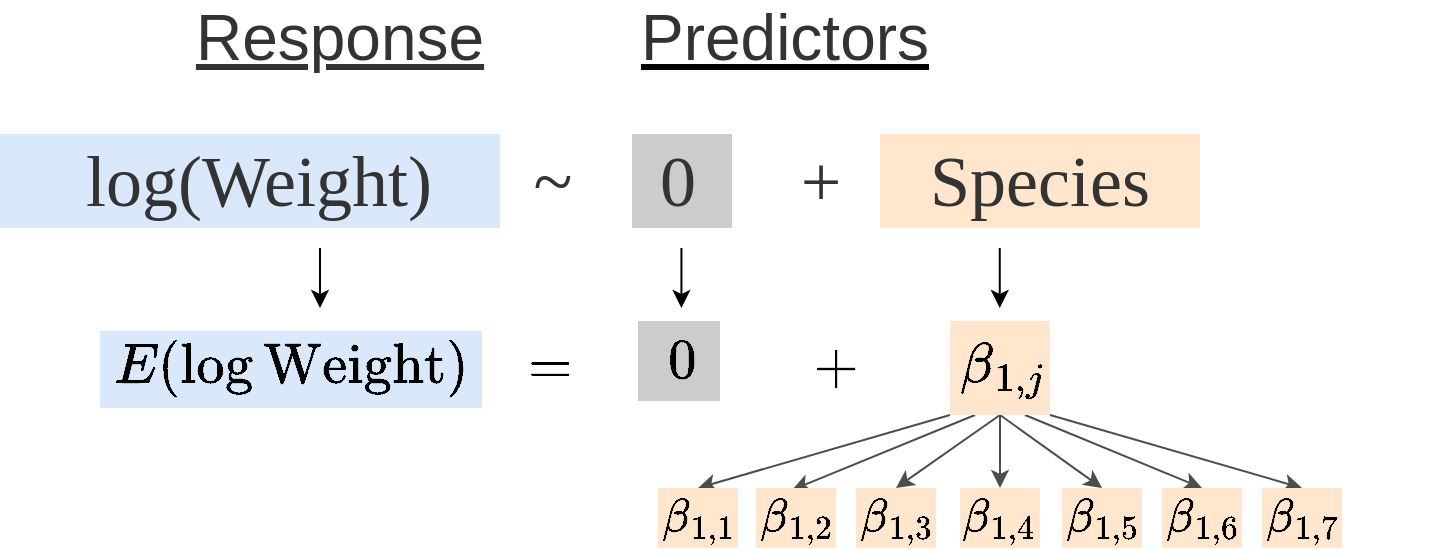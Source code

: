 <mxfile version="13.0.3" type="device"><diagram id="x4DUtWrtQSSHCOGQ2uvx" name="Page-1"><mxGraphModel dx="937" dy="563" grid="1" gridSize="10" guides="1" tooltips="1" connect="1" arrows="1" fold="1" page="1" pageScale="1" pageWidth="850" pageHeight="1100" math="1" shadow="0" extFonts="Fira Code^https://fonts.googleapis.com/css?family=Fira+Code"><root><mxCell id="0"/><mxCell id="1" parent="0"/><mxCell id="tVuXtK08-FD9287AxWrC-23" value="&lt;span style=&quot;font-family: &amp;#34;fira code&amp;#34; ; font-size: 36px ; font-style: normal ; font-weight: 400 ; letter-spacing: normal ; text-align: center ; text-indent: 0px ; text-transform: none ; word-spacing: 0px ; float: none ; display: inline&quot;&gt;&lt;font color=&quot;#333333&quot;&gt;Species&lt;/font&gt;&lt;/span&gt;" style="rounded=0;whiteSpace=wrap;html=1;strokeColor=none;fillColor=#ffe6cc;labelBackgroundColor=none;" parent="1" vertex="1"><mxGeometry x="590" y="273" width="160" height="47" as="geometry"/></mxCell><mxCell id="tVuXtK08-FD9287AxWrC-63" style="edgeStyle=none;rounded=0;orthogonalLoop=1;jettySize=auto;html=1;exitX=0;exitY=1;exitDx=0;exitDy=0;entryX=0.5;entryY=0;entryDx=0;entryDy=0;strokeColor=#4D4D4D;fontFamily=Verdana;fontSize=19;fontColor=#333333;" parent="1" source="tVuXtK08-FD9287AxWrC-22" target="tVuXtK08-FD9287AxWrC-42" edge="1"><mxGeometry relative="1" as="geometry"/></mxCell><mxCell id="tVuXtK08-FD9287AxWrC-64" style="edgeStyle=none;rounded=0;orthogonalLoop=1;jettySize=auto;html=1;exitX=0.25;exitY=1;exitDx=0;exitDy=0;entryX=0.45;entryY=0.033;entryDx=0;entryDy=0;entryPerimeter=0;strokeColor=#4D4D4D;fontFamily=Verdana;fontSize=19;fontColor=#333333;" parent="1" source="tVuXtK08-FD9287AxWrC-22" target="tVuXtK08-FD9287AxWrC-45" edge="1"><mxGeometry relative="1" as="geometry"/></mxCell><mxCell id="tVuXtK08-FD9287AxWrC-65" style="edgeStyle=none;rounded=0;orthogonalLoop=1;jettySize=auto;html=1;exitX=0.5;exitY=1;exitDx=0;exitDy=0;entryX=0.5;entryY=0;entryDx=0;entryDy=0;strokeColor=#4D4D4D;fontFamily=Verdana;fontSize=19;fontColor=#333333;" parent="1" source="tVuXtK08-FD9287AxWrC-22" target="tVuXtK08-FD9287AxWrC-47" edge="1"><mxGeometry relative="1" as="geometry"/></mxCell><mxCell id="tVuXtK08-FD9287AxWrC-66" style="edgeStyle=none;rounded=0;orthogonalLoop=1;jettySize=auto;html=1;exitX=0.5;exitY=1;exitDx=0;exitDy=0;entryX=0.5;entryY=0;entryDx=0;entryDy=0;strokeColor=#4D4D4D;fontFamily=Verdana;fontSize=19;fontColor=#333333;" parent="1" source="tVuXtK08-FD9287AxWrC-22" target="tVuXtK08-FD9287AxWrC-49" edge="1"><mxGeometry relative="1" as="geometry"/></mxCell><mxCell id="tVuXtK08-FD9287AxWrC-67" style="edgeStyle=none;rounded=0;orthogonalLoop=1;jettySize=auto;html=1;exitX=0.75;exitY=1;exitDx=0;exitDy=0;entryX=0.5;entryY=0;entryDx=0;entryDy=0;strokeColor=#4D4D4D;fontFamily=Verdana;fontSize=19;fontColor=#333333;" parent="1" source="tVuXtK08-FD9287AxWrC-22" target="tVuXtK08-FD9287AxWrC-51" edge="1"><mxGeometry relative="1" as="geometry"/></mxCell><mxCell id="tVuXtK08-FD9287AxWrC-68" style="edgeStyle=none;rounded=0;orthogonalLoop=1;jettySize=auto;html=1;exitX=1;exitY=1;exitDx=0;exitDy=0;entryX=0.5;entryY=0;entryDx=0;entryDy=0;strokeColor=#4D4D4D;fontFamily=Verdana;fontSize=19;fontColor=#333333;" parent="1" source="tVuXtK08-FD9287AxWrC-22" target="tVuXtK08-FD9287AxWrC-54" edge="1"><mxGeometry relative="1" as="geometry"/></mxCell><mxCell id="bJseXkU3CiyeGBj7Vjsn-4" style="edgeStyle=orthogonalEdgeStyle;rounded=0;orthogonalLoop=1;jettySize=auto;html=1;exitX=0.5;exitY=1;exitDx=0;exitDy=0;entryX=0.5;entryY=0;entryDx=0;entryDy=0;strokeColor=#4D4D4D;" parent="1" source="tVuXtK08-FD9287AxWrC-22" target="tVuXtK08-FD9287AxWrC-69" edge="1"><mxGeometry relative="1" as="geometry"/></mxCell><mxCell id="tVuXtK08-FD9287AxWrC-22" value="" style="rounded=0;whiteSpace=wrap;html=1;strokeColor=none;fillColor=#ffe6cc;" parent="1" vertex="1"><mxGeometry x="625" y="366.5" width="50" height="47" as="geometry"/></mxCell><mxCell id="tVuXtK08-FD9287AxWrC-21" value="" style="rounded=0;whiteSpace=wrap;html=1;strokeColor=none;fillColor=#CCCCCC;fontColor=#333333;" parent="1" vertex="1"><mxGeometry x="466" y="273" width="50" height="47" as="geometry"/></mxCell><mxCell id="tVuXtK08-FD9287AxWrC-15" value="" style="rounded=0;whiteSpace=wrap;html=1;strokeColor=none;fillColor=#dae8fc;" parent="1" vertex="1"><mxGeometry x="150" y="273" width="250" height="47" as="geometry"/></mxCell><mxCell id="tVuXtK08-FD9287AxWrC-1" value="&lt;font style=&quot;font-size: 36px&quot; color=&quot;#333333&quot;&gt;log(Weight)&lt;/font&gt;" style="text;html=1;strokeColor=none;fillColor=none;align=center;verticalAlign=middle;whiteSpace=wrap;rounded=0;fontFamily=Fira Code;FType=g;" parent="1" vertex="1"><mxGeometry x="157.5" y="261.5" width="242.5" height="70" as="geometry"/></mxCell><mxCell id="tVuXtK08-FD9287AxWrC-3" value="&lt;font style=&quot;font-size: 24px&quot;&gt;$$=$$&lt;/font&gt;" style="text;html=1;strokeColor=none;fillColor=none;align=center;verticalAlign=middle;whiteSpace=wrap;rounded=0;" parent="1" vertex="1"><mxGeometry x="405" y="380" width="40" height="20" as="geometry"/></mxCell><mxCell id="tVuXtK08-FD9287AxWrC-7" value="&lt;font style=&quot;font-size: 24px&quot;&gt;$$\beta_{1, j}$$&lt;/font&gt;" style="text;html=1;strokeColor=none;fillColor=none;align=center;verticalAlign=middle;whiteSpace=wrap;rounded=0;" parent="1" vertex="1"><mxGeometry x="629" y="380" width="44" height="20" as="geometry"/></mxCell><mxCell id="tVuXtK08-FD9287AxWrC-12" value="" style="endArrow=classic;html=1;" parent="1" edge="1"><mxGeometry width="50" height="50" relative="1" as="geometry"><mxPoint x="310" y="330" as="sourcePoint"/><mxPoint x="310" y="360" as="targetPoint"/></mxGeometry></mxCell><mxCell id="tVuXtK08-FD9287AxWrC-14" value="" style="endArrow=classic;html=1;" parent="1" edge="1"><mxGeometry width="50" height="50" relative="1" as="geometry"><mxPoint x="649.88" y="330" as="sourcePoint"/><mxPoint x="649.88" y="360" as="targetPoint"/></mxGeometry></mxCell><mxCell id="tVuXtK08-FD9287AxWrC-26" value="&lt;font style=&quot;font-size: 32px;&quot; face=&quot;Arial&quot;&gt;Response&lt;/font&gt;" style="text;html=1;strokeColor=none;fillColor=none;align=center;verticalAlign=middle;whiteSpace=wrap;rounded=0;fontStyle=4;fontFamily=Verdana;labelBackgroundColor=none;fontColor=#333333;fontSize=32;" parent="1" vertex="1"><mxGeometry x="240" y="210" width="160" height="30" as="geometry"/></mxCell><mxCell id="tVuXtK08-FD9287AxWrC-30" value="&lt;font style=&quot;font-size: 32px;&quot; color=&quot;#333333&quot; face=&quot;Arial&quot;&gt;Predictors&lt;/font&gt;" style="text;html=1;strokeColor=none;fillColor=none;align=center;verticalAlign=middle;whiteSpace=wrap;rounded=0;fontStyle=4;fontFamily=Verdana;fontSize=32;" parent="1" vertex="1"><mxGeometry x="460" y="210" width="165" height="30" as="geometry"/></mxCell><mxCell id="tVuXtK08-FD9287AxWrC-34" value="&lt;div style=&quot;text-align: center&quot;&gt;&lt;span style=&quot;font-size: 36px&quot;&gt;&lt;font face=&quot;fira code&quot;&gt;0&lt;/font&gt;&lt;/span&gt;&lt;/div&gt;" style="text;whiteSpace=wrap;html=1;fontFamily=Verdana;fontColor=#333333;labelBackgroundColor=none;" parent="1" vertex="1"><mxGeometry x="478" y="268.5" width="29" height="40" as="geometry"/></mxCell><mxCell id="tVuXtK08-FD9287AxWrC-35" value="&lt;font color=&quot;#333333&quot;&gt;&lt;span style=&quot;font-size: 36px&quot;&gt;~&lt;/span&gt;&lt;/font&gt;" style="text;html=1;strokeColor=none;fillColor=none;align=center;verticalAlign=middle;whiteSpace=wrap;rounded=0;fontFamily=Fira Code;FType=g;" parent="1" vertex="1"><mxGeometry x="405" y="261.5" width="42.5" height="70" as="geometry"/></mxCell><mxCell id="tVuXtK08-FD9287AxWrC-40" value="&lt;font style=&quot;font-size: 36px&quot; face=&quot;Fira Code&quot;&gt;+&lt;/font&gt;" style="text;html=1;align=center;verticalAlign=middle;resizable=0;points=[];autosize=1;fontFamily=Verdana;fontColor=#333333;" parent="1" vertex="1"><mxGeometry x="540" y="281.5" width="40" height="30" as="geometry"/></mxCell><mxCell id="tVuXtK08-FD9287AxWrC-42" value="" style="rounded=0;whiteSpace=wrap;html=1;strokeColor=none;fillColor=#ffe6cc;fontSize=20;" parent="1" vertex="1"><mxGeometry x="479" y="450" width="40" height="30" as="geometry"/></mxCell><mxCell id="tVuXtK08-FD9287AxWrC-43" value="&lt;font style=&quot;font-size: 20px;&quot;&gt;$$\beta_{1,1}$$&lt;/font&gt;" style="text;html=1;strokeColor=none;fillColor=none;align=center;verticalAlign=middle;whiteSpace=wrap;rounded=0;fontSize=20;" parent="1" vertex="1"><mxGeometry x="478" y="455" width="44" height="20" as="geometry"/></mxCell><mxCell id="tVuXtK08-FD9287AxWrC-45" value="" style="rounded=0;whiteSpace=wrap;html=1;strokeColor=none;fillColor=#ffe6cc;fontSize=20;" parent="1" vertex="1"><mxGeometry x="528" y="450" width="40" height="30" as="geometry"/></mxCell><mxCell id="tVuXtK08-FD9287AxWrC-46" value="&lt;font style=&quot;font-size: 20px;&quot;&gt;$$\beta_{1,2}$$&lt;/font&gt;" style="text;html=1;strokeColor=none;fillColor=none;align=center;verticalAlign=middle;whiteSpace=wrap;rounded=0;fontSize=20;" parent="1" vertex="1"><mxGeometry x="527" y="455" width="44" height="20" as="geometry"/></mxCell><mxCell id="tVuXtK08-FD9287AxWrC-47" value="" style="rounded=0;whiteSpace=wrap;html=1;strokeColor=none;fillColor=#ffe6cc;fontSize=20;" parent="1" vertex="1"><mxGeometry x="578" y="450" width="40" height="30" as="geometry"/></mxCell><mxCell id="tVuXtK08-FD9287AxWrC-48" value="&lt;font style=&quot;font-size: 20px;&quot;&gt;$$\beta_{1,3}$$&lt;/font&gt;" style="text;html=1;strokeColor=none;fillColor=none;align=center;verticalAlign=middle;whiteSpace=wrap;rounded=0;fontSize=20;" parent="1" vertex="1"><mxGeometry x="577" y="455" width="44" height="20" as="geometry"/></mxCell><mxCell id="tVuXtK08-FD9287AxWrC-49" value="" style="rounded=0;whiteSpace=wrap;html=1;strokeColor=none;fillColor=#ffe6cc;fontSize=20;" parent="1" vertex="1"><mxGeometry x="681" y="450" width="40" height="30" as="geometry"/></mxCell><mxCell id="tVuXtK08-FD9287AxWrC-50" value="&lt;font style=&quot;font-size: 20px;&quot;&gt;$$\beta_{1,5}$$&lt;/font&gt;" style="text;html=1;strokeColor=none;fillColor=none;align=center;verticalAlign=middle;whiteSpace=wrap;rounded=0;fontSize=20;" parent="1" vertex="1"><mxGeometry x="680" y="455" width="44" height="20" as="geometry"/></mxCell><mxCell id="tVuXtK08-FD9287AxWrC-51" value="" style="rounded=0;whiteSpace=wrap;html=1;strokeColor=none;fillColor=#ffe6cc;fontSize=20;" parent="1" vertex="1"><mxGeometry x="731" y="450" width="40" height="30" as="geometry"/></mxCell><mxCell id="tVuXtK08-FD9287AxWrC-52" value="&lt;font style=&quot;font-size: 20px;&quot;&gt;$$\beta_{1,6}$$&lt;/font&gt;" style="text;html=1;strokeColor=none;fillColor=none;align=center;verticalAlign=middle;whiteSpace=wrap;rounded=0;fontSize=20;" parent="1" vertex="1"><mxGeometry x="730" y="455" width="44" height="20" as="geometry"/></mxCell><mxCell id="tVuXtK08-FD9287AxWrC-54" value="" style="rounded=0;whiteSpace=wrap;html=1;strokeColor=none;fillColor=#ffe6cc;fontSize=20;" parent="1" vertex="1"><mxGeometry x="781" y="450" width="40" height="30" as="geometry"/></mxCell><mxCell id="tVuXtK08-FD9287AxWrC-55" value="&lt;font style=&quot;font-size: 20px;&quot;&gt;$$\beta_{1,7}$$&lt;/font&gt;" style="text;html=1;strokeColor=none;fillColor=none;align=center;verticalAlign=middle;whiteSpace=wrap;rounded=0;fontSize=20;" parent="1" vertex="1"><mxGeometry x="780" y="455" width="44" height="20" as="geometry"/></mxCell><mxCell id="tVuXtK08-FD9287AxWrC-69" value="" style="rounded=0;whiteSpace=wrap;html=1;strokeColor=none;fillColor=#ffe6cc;fontSize=20;" parent="1" vertex="1"><mxGeometry x="630" y="450" width="40" height="30" as="geometry"/></mxCell><mxCell id="tVuXtK08-FD9287AxWrC-70" value="&lt;font style=&quot;font-size: 20px;&quot;&gt;$$\beta_{1,4}$$&lt;/font&gt;" style="text;html=1;strokeColor=none;fillColor=none;align=center;verticalAlign=middle;whiteSpace=wrap;rounded=0;fontSize=20;" parent="1" vertex="1"><mxGeometry x="628" y="455" width="44" height="20" as="geometry"/></mxCell><mxCell id="bJseXkU3CiyeGBj7Vjsn-6" value="" style="rounded=0;whiteSpace=wrap;html=1;strokeColor=none;fillColor=#CCCCCC;fontColor=#333333;" parent="1" vertex="1"><mxGeometry x="469" y="366.5" width="41" height="40" as="geometry"/></mxCell><mxCell id="bJseXkU3CiyeGBj7Vjsn-8" value="&lt;font style=&quot;font-size: 24px&quot;&gt;$$0$$&lt;/font&gt;" style="text;html=1;strokeColor=none;fillColor=none;align=center;verticalAlign=middle;whiteSpace=wrap;rounded=0;" parent="1" vertex="1"><mxGeometry x="469" y="376.5" width="44" height="20" as="geometry"/></mxCell><mxCell id="bJseXkU3CiyeGBj7Vjsn-9" value="&lt;font style=&quot;font-size: 24px&quot;&gt;$$+$$&lt;/font&gt;" style="text;html=1;strokeColor=none;fillColor=none;align=center;verticalAlign=middle;whiteSpace=wrap;rounded=0;" parent="1" vertex="1"><mxGeometry x="546" y="380" width="44" height="20" as="geometry"/></mxCell><mxCell id="bJseXkU3CiyeGBj7Vjsn-10" value="" style="endArrow=classic;html=1;" parent="1" edge="1"><mxGeometry width="50" height="50" relative="1" as="geometry"><mxPoint x="490.71" y="330" as="sourcePoint"/><mxPoint x="490.71" y="360" as="targetPoint"/></mxGeometry></mxCell><mxCell id="s8Sn6NDD_syIKgt5uRNg-3" value="" style="rounded=0;whiteSpace=wrap;html=1;strokeColor=none;fillColor=#dae8fc;" vertex="1" parent="1"><mxGeometry x="200" y="371.5" width="191" height="38.5" as="geometry"/></mxCell><mxCell id="s8Sn6NDD_syIKgt5uRNg-4" value="&lt;font style=&quot;font-size: 24px&quot;&gt;$$E(\log \text{Weight})$$&lt;/font&gt;" style="text;html=1;strokeColor=none;fillColor=none;align=center;verticalAlign=middle;whiteSpace=wrap;rounded=0;" vertex="1" parent="1"><mxGeometry x="201" y="375.38" width="190" height="29.25" as="geometry"/></mxCell></root></mxGraphModel></diagram></mxfile>